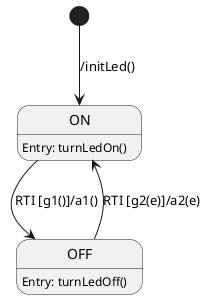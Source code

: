 
@startuml

[*] --> ON :/initLed()

state ON {
    ON:Entry: turnLedOn()
}

state OFF {
    OFF:Entry: turnLedOff()
}

ON --> OFF : RTI [g1()]/a1()
OFF --> ON : RTI [g2(e)]/a2(e)
@enduml
